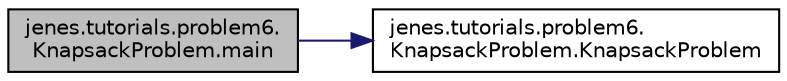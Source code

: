 digraph "jenes.tutorials.problem6.KnapsackProblem.main"
{
  edge [fontname="Helvetica",fontsize="10",labelfontname="Helvetica",labelfontsize="10"];
  node [fontname="Helvetica",fontsize="10",shape=record];
  rankdir="LR";
  Node1 [label="jenes.tutorials.problem6.\lKnapsackProblem.main",height=0.2,width=0.4,color="black", fillcolor="grey75", style="filled" fontcolor="black"];
  Node1 -> Node2 [color="midnightblue",fontsize="10",style="solid"];
  Node2 [label="jenes.tutorials.problem6.\lKnapsackProblem.KnapsackProblem",height=0.2,width=0.4,color="black", fillcolor="white", style="filled",URL="$classjenes_1_1tutorials_1_1problem6_1_1_knapsack_problem.html#a5c921b1c3d9dbbe35decc777cf59169d"];
}
